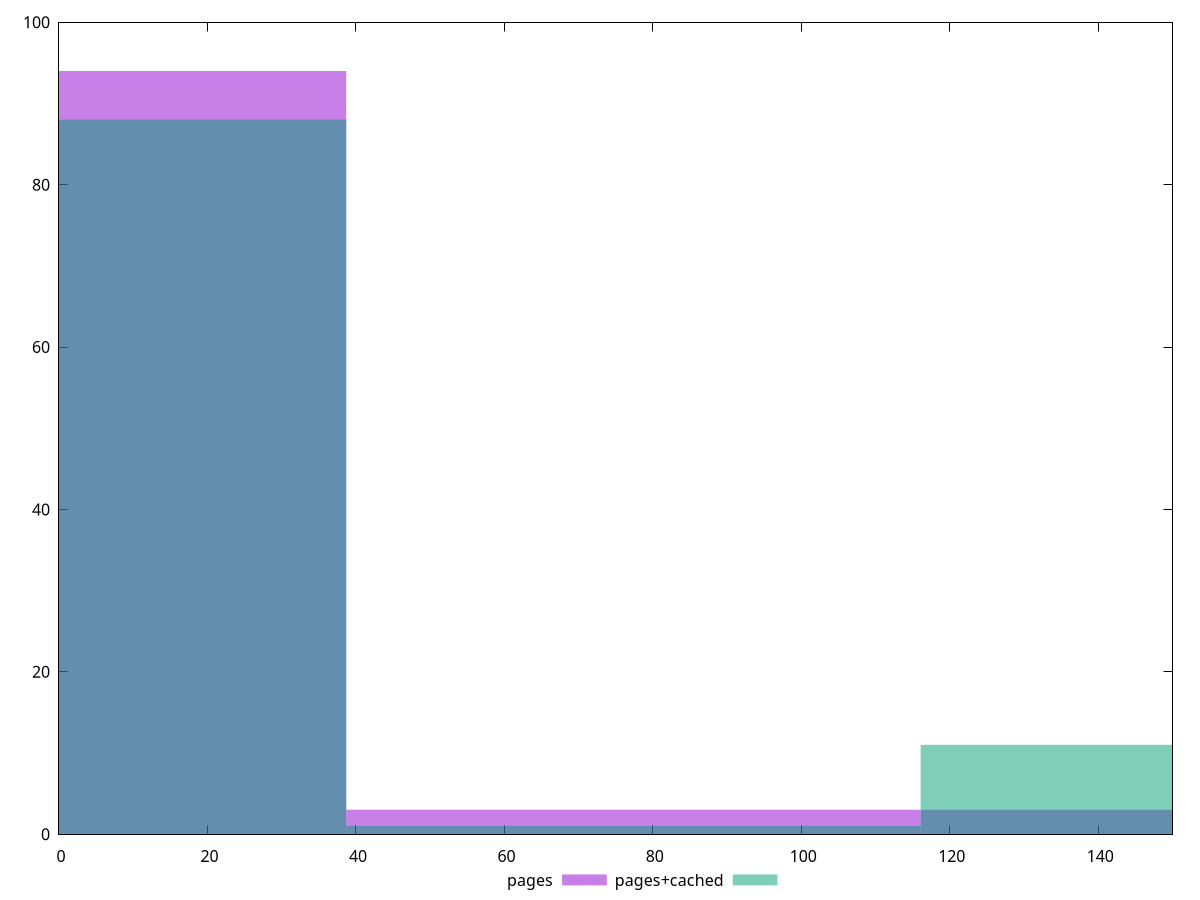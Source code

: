 reset

$pages <<EOF
0 94
77.38152967455086 3
154.76305934910172 3
EOF

$pagesCached <<EOF
0 88
154.76305934910172 11
77.38152967455086 1
EOF

set key outside below
set boxwidth 77.38152967455086
set xrange [0:150]
set yrange [0:100]
set trange [0:100]
set style fill transparent solid 0.5 noborder
set terminal svg size 640, 500 enhanced background rgb 'white'
set output "report_00019_2021-02-10T18-14-37.922Z//unminified-javascript/comparison/histogram/0_vs_1.svg"

plot $pages title "pages" with boxes, \
     $pagesCached title "pages+cached" with boxes

reset
